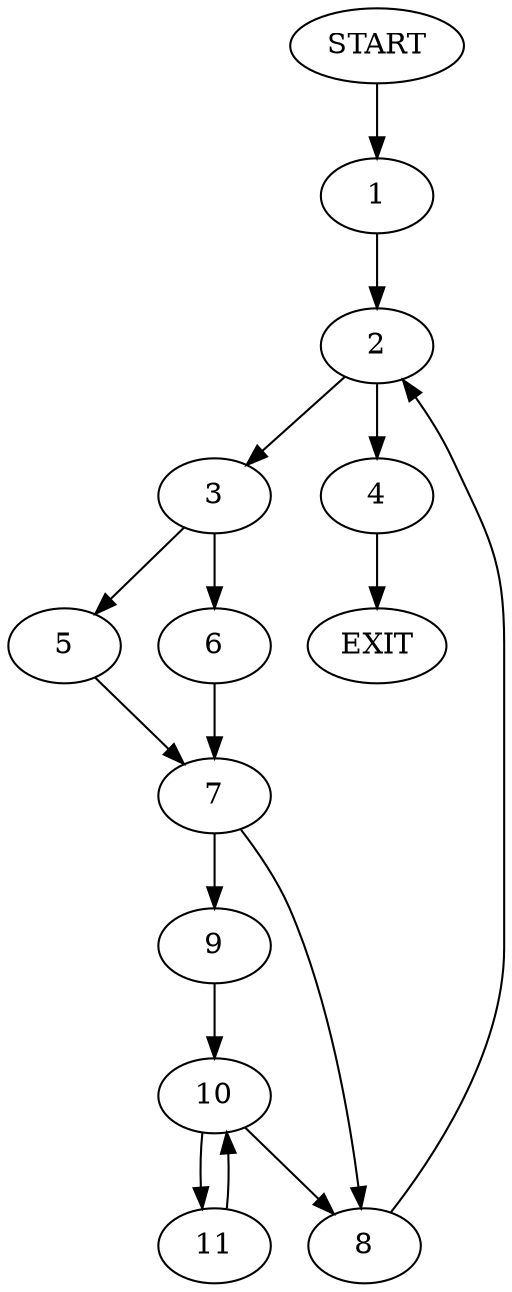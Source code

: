 digraph {
0 [label="START"]
12 [label="EXIT"]
0 -> 1
1 -> 2
2 -> 3
2 -> 4
4 -> 12
3 -> 5
3 -> 6
5 -> 7
6 -> 7
7 -> 8
7 -> 9
9 -> 10
8 -> 2
10 -> 8
10 -> 11
11 -> 10
}
